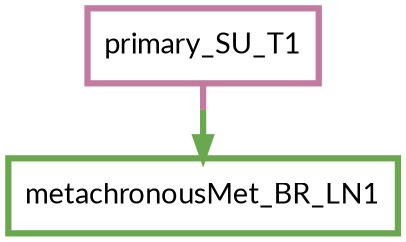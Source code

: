 digraph  {
dpi=600;size=3.5;
metachronousMet_BR_LN1 [color="#6aa84fff", fillcolor=white, fontname=Lato, penwidth="3.0", shape=box];
primary_SU_T1 [color="#c27ba0ff", fillcolor=white, fontname=Lato, penwidth="3.0", shape=box];
primary_SU_T1 -> metachronousMet_BR_LN1  [color="#c27ba0ff;0.5:#6aa84fff", key=0, penwidth=3];
}
